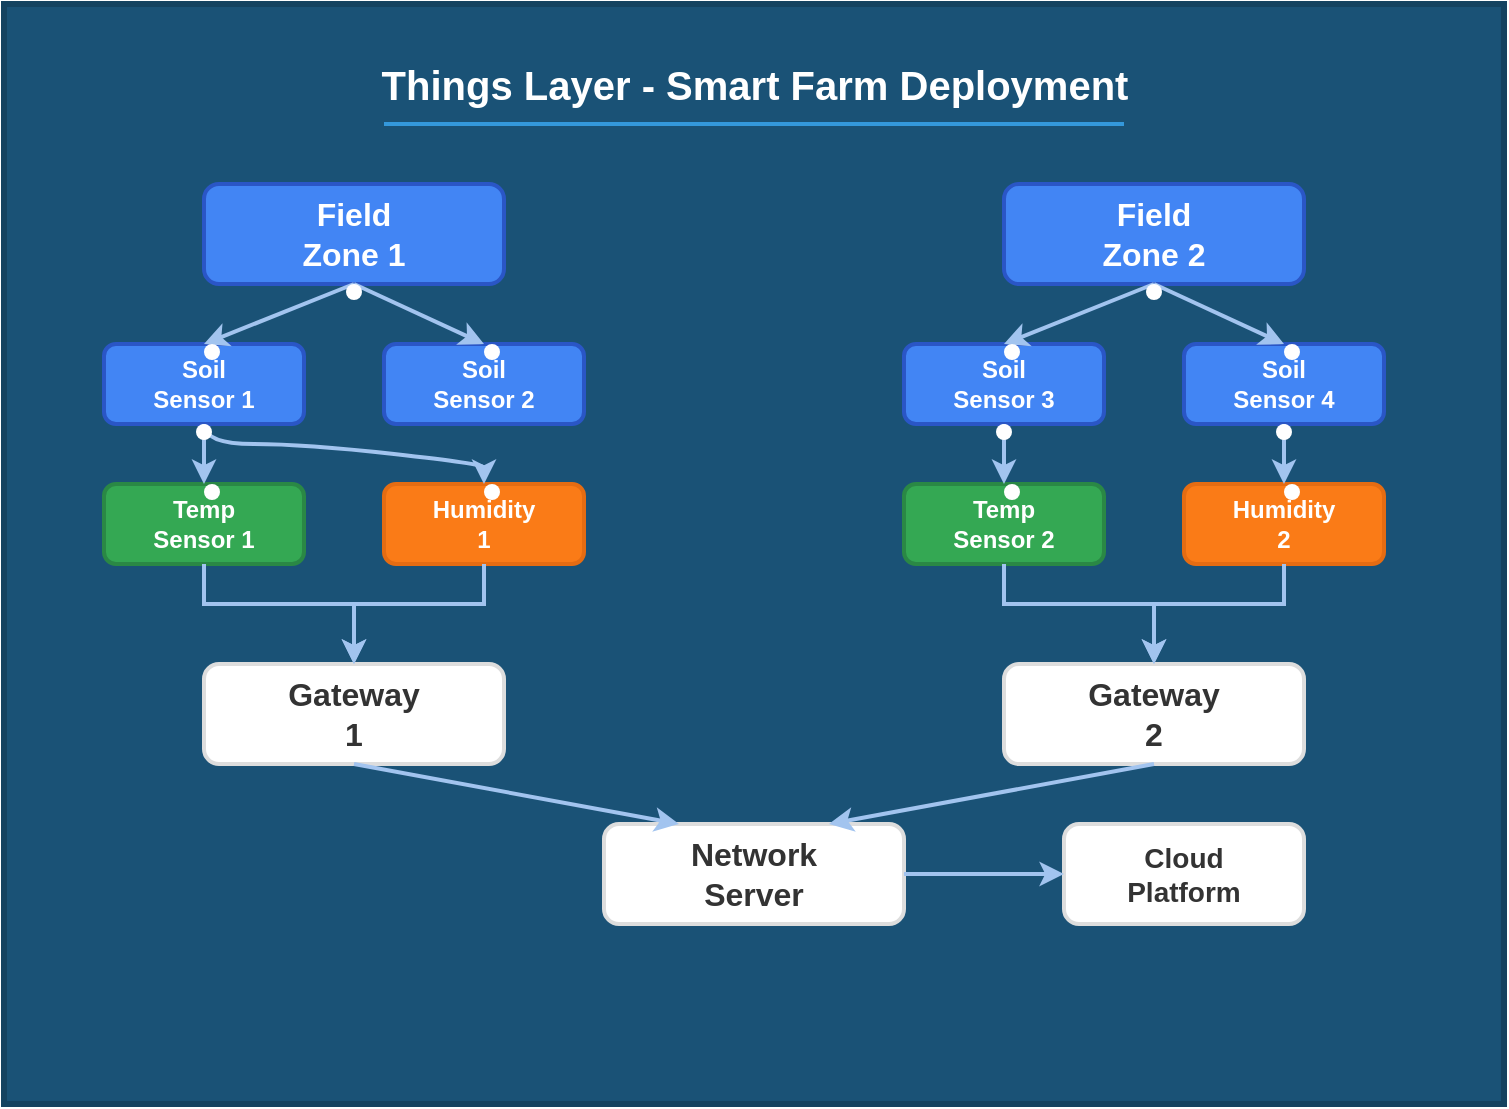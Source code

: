<mxfile version="@DRAWIO-VERSION@">
  <diagram id="things-layer" name="Things Layer">
    <mxGraphModel dx="1422" dy="794" grid="1" gridSize="10" guides="1" tooltips="1" connect="1" arrows="1" fold="1" page="1" pageScale="1" pageWidth="850" pageHeight="1100" math="0" shadow="0">
      <root>
        <mxCell id="0" />
        <mxCell id="1" parent="0" />
        <mxCell id="2" value="" style="rounded=0;whiteSpace=wrap;html=1;fillColor=#1a5276;strokeColor=#154360;strokeWidth=3;" vertex="1" parent="1">
          <mxGeometry x="50" y="50" width="750" height="550" as="geometry" />
        </mxCell>
        <mxCell id="3" value="&lt;font style=&quot;font-size: 20px;&quot; color=&quot;#ffffff&quot;&gt;&lt;b&gt;Things Layer - Smart Farm Deployment&lt;/b&gt;&lt;/font&gt;" style="text;html=1;align=center;verticalAlign=middle;resizable=0;points=[];autosize=1;strokeColor=none;fillColor=none;" vertex="1" parent="1">
          <mxGeometry x="240" y="70" width="370" height="40" as="geometry" />
        </mxCell>
        <mxCell id="4" value="" style="endArrow=none;html=1;rounded=0;strokeWidth=2;fontColor=#ffffff;strokeColor=#3498db;" edge="1" parent="1">
          <mxGeometry width="50" height="50" relative="1" as="geometry">
            <mxPoint x="240" y="110" as="sourcePoint" />
            <mxPoint x="610" y="110" as="targetPoint" />
          </mxGeometry>
        </mxCell>
        <mxCell id="5" value="" style="rounded=1;whiteSpace=wrap;html=1;fillColor=#4285f4;strokeColor=#2a56c6;strokeWidth=2;" vertex="1" parent="1">
          <mxGeometry x="150" y="140" width="150" height="50" as="geometry" />
        </mxCell>
        <mxCell id="6" value="&lt;font style=&quot;font-size: 16px;&quot; color=&quot;#ffffff&quot;&gt;&lt;b&gt;Field Zone 1&lt;/b&gt;&lt;/font&gt;" style="text;html=1;strokeColor=none;fillColor=none;align=center;verticalAlign=middle;whiteSpace=wrap;rounded=0;" vertex="1" parent="1">
          <mxGeometry x="195" y="150" width="60" height="30" as="geometry" />
        </mxCell>
        <mxCell id="7" value="" style="rounded=1;whiteSpace=wrap;html=1;fillColor=#4285f4;strokeColor=#2a56c6;strokeWidth=2;" vertex="1" parent="1">
          <mxGeometry x="100" y="220" width="100" height="40" as="geometry" />
        </mxCell>
        <mxCell id="8" value="&lt;font color=&quot;#ffffff&quot;&gt;&lt;b&gt;Soil Sensor 1&lt;/b&gt;&lt;/font&gt;" style="text;html=1;strokeColor=none;fillColor=none;align=center;verticalAlign=middle;whiteSpace=wrap;rounded=0;" vertex="1" parent="1">
          <mxGeometry x="120" y="225" width="60" height="30" as="geometry" />
        </mxCell>
        <mxCell id="9" value="" style="rounded=1;whiteSpace=wrap;html=1;fillColor=#4285f4;strokeColor=#2a56c6;strokeWidth=2;" vertex="1" parent="1">
          <mxGeometry x="240" y="220" width="100" height="40" as="geometry" />
        </mxCell>
        <mxCell id="10" value="&lt;font color=&quot;#ffffff&quot;&gt;&lt;b&gt;Soil Sensor 2&lt;/b&gt;&lt;/font&gt;" style="text;html=1;strokeColor=none;fillColor=none;align=center;verticalAlign=middle;whiteSpace=wrap;rounded=0;" vertex="1" parent="1">
          <mxGeometry x="260" y="225" width="60" height="30" as="geometry" />
        </mxCell>
        <mxCell id="11" value="" style="endArrow=classic;html=1;rounded=0;strokeWidth=2;fontColor=#a2c4ef;strokeColor=#a2c4ef;exitX=0.5;exitY=1;exitDx=0;exitDy=0;entryX=0.5;entryY=0;entryDx=0;entryDy=0;" edge="1" parent="1" source="5" target="7">
          <mxGeometry width="50" height="50" relative="1" as="geometry">
            <mxPoint x="400" y="380" as="sourcePoint" />
            <mxPoint x="450" y="330" as="targetPoint" />
          </mxGeometry>
        </mxCell>
        <mxCell id="12" value="" style="endArrow=classic;html=1;rounded=0;strokeWidth=2;fontColor=#a2c4ef;strokeColor=#a2c4ef;exitX=0.5;exitY=1;exitDx=0;exitDy=0;entryX=0.5;entryY=0;entryDx=0;entryDy=0;" edge="1" parent="1" source="5" target="9">
          <mxGeometry width="50" height="50" relative="1" as="geometry">
            <mxPoint x="225" y="200" as="sourcePoint" />
            <mxPoint x="160" y="230" as="targetPoint" />
          </mxGeometry>
        </mxCell>
        <mxCell id="13" value="" style="ellipse;whiteSpace=wrap;html=1;aspect=fixed;fillColor=#ffffff;strokeColor=none;" vertex="1" parent="1">
          <mxGeometry x="221" y="190" width="8" height="8" as="geometry" />
        </mxCell>
        <mxCell id="14" value="" style="ellipse;whiteSpace=wrap;html=1;aspect=fixed;fillColor=#ffffff;strokeColor=none;" vertex="1" parent="1">
          <mxGeometry x="150" y="220" width="8" height="8" as="geometry" />
        </mxCell>
        <mxCell id="15" value="" style="ellipse;whiteSpace=wrap;html=1;aspect=fixed;fillColor=#ffffff;strokeColor=none;" vertex="1" parent="1">
          <mxGeometry x="290" y="220" width="8" height="8" as="geometry" />
        </mxCell>
        <mxCell id="16" value="" style="rounded=1;whiteSpace=wrap;html=1;fillColor=#4285f4;strokeColor=#2a56c6;strokeWidth=2;" vertex="1" parent="1">
          <mxGeometry x="550" y="140" width="150" height="50" as="geometry" />
        </mxCell>
        <mxCell id="17" value="&lt;font style=&quot;font-size: 16px;&quot; color=&quot;#ffffff&quot;&gt;&lt;b&gt;Field Zone 2&lt;/b&gt;&lt;/font&gt;" style="text;html=1;strokeColor=none;fillColor=none;align=center;verticalAlign=middle;whiteSpace=wrap;rounded=0;" vertex="1" parent="1">
          <mxGeometry x="595" y="150" width="60" height="30" as="geometry" />
        </mxCell>
        <mxCell id="18" value="" style="rounded=1;whiteSpace=wrap;html=1;fillColor=#4285f4;strokeColor=#2a56c6;strokeWidth=2;" vertex="1" parent="1">
          <mxGeometry x="500" y="220" width="100" height="40" as="geometry" />
        </mxCell>
        <mxCell id="19" value="&lt;font color=&quot;#ffffff&quot;&gt;&lt;b&gt;Soil Sensor 3&lt;/b&gt;&lt;/font&gt;" style="text;html=1;strokeColor=none;fillColor=none;align=center;verticalAlign=middle;whiteSpace=wrap;rounded=0;" vertex="1" parent="1">
          <mxGeometry x="520" y="225" width="60" height="30" as="geometry" />
        </mxCell>
        <mxCell id="20" value="" style="rounded=1;whiteSpace=wrap;html=1;fillColor=#4285f4;strokeColor=#2a56c6;strokeWidth=2;" vertex="1" parent="1">
          <mxGeometry x="640" y="220" width="100" height="40" as="geometry" />
        </mxCell>
        <mxCell id="21" value="&lt;font color=&quot;#ffffff&quot;&gt;&lt;b&gt;Soil Sensor 4&lt;/b&gt;&lt;/font&gt;" style="text;html=1;strokeColor=none;fillColor=none;align=center;verticalAlign=middle;whiteSpace=wrap;rounded=0;" vertex="1" parent="1">
          <mxGeometry x="660" y="225" width="60" height="30" as="geometry" />
        </mxCell>
        <mxCell id="22" value="" style="endArrow=classic;html=1;rounded=0;strokeWidth=2;fontColor=#a2c4ef;strokeColor=#a2c4ef;exitX=0.5;exitY=1;exitDx=0;exitDy=0;entryX=0.5;entryY=0;entryDx=0;entryDy=0;" edge="1" parent="1" source="16" target="18">
          <mxGeometry width="50" height="50" relative="1" as="geometry">
            <mxPoint x="225" y="200" as="sourcePoint" />
            <mxPoint x="160" y="230" as="targetPoint" />
          </mxGeometry>
        </mxCell>
        <mxCell id="23" value="" style="endArrow=classic;html=1;rounded=0;strokeWidth=2;fontColor=#a2c4ef;strokeColor=#a2c4ef;exitX=0.5;exitY=1;exitDx=0;exitDy=0;entryX=0.5;entryY=0;entryDx=0;entryDy=0;" edge="1" parent="1" source="16" target="20">
          <mxGeometry width="50" height="50" relative="1" as="geometry">
            <mxPoint x="635" y="200" as="sourcePoint" />
            <mxPoint x="560" y="230" as="targetPoint" />
          </mxGeometry>
        </mxCell>
        <mxCell id="24" value="" style="ellipse;whiteSpace=wrap;html=1;aspect=fixed;fillColor=#ffffff;strokeColor=none;" vertex="1" parent="1">
          <mxGeometry x="621" y="190" width="8" height="8" as="geometry" />
        </mxCell>
        <mxCell id="25" value="" style="ellipse;whiteSpace=wrap;html=1;aspect=fixed;fillColor=#ffffff;strokeColor=none;" vertex="1" parent="1">
          <mxGeometry x="550" y="220" width="8" height="8" as="geometry" />
        </mxCell>
        <mxCell id="26" value="" style="ellipse;whiteSpace=wrap;html=1;aspect=fixed;fillColor=#ffffff;strokeColor=none;" vertex="1" parent="1">
          <mxGeometry x="690" y="220" width="8" height="8" as="geometry" />
        </mxCell>
        <mxCell id="27" value="" style="rounded=1;whiteSpace=wrap;html=1;fillColor=#34a853;strokeColor=#2a8845;strokeWidth=2;" vertex="1" parent="1">
          <mxGeometry x="100" y="290" width="100" height="40" as="geometry" />
        </mxCell>
        <mxCell id="28" value="&lt;font color=&quot;#ffffff&quot;&gt;&lt;b&gt;Temp Sensor 1&lt;/b&gt;&lt;/font&gt;" style="text;html=1;strokeColor=none;fillColor=none;align=center;verticalAlign=middle;whiteSpace=wrap;rounded=0;" vertex="1" parent="1">
          <mxGeometry x="120" y="295" width="60" height="30" as="geometry" />
        </mxCell>
        <mxCell id="29" value="" style="rounded=1;whiteSpace=wrap;html=1;fillColor=#fa7b17;strokeColor=#e56c12;strokeWidth=2;" vertex="1" parent="1">
          <mxGeometry x="240" y="290" width="100" height="40" as="geometry" />
        </mxCell>
        <mxCell id="30" value="&lt;font color=&quot;#ffffff&quot;&gt;&lt;b&gt;Humidity 1&lt;/b&gt;&lt;/font&gt;" style="text;html=1;strokeColor=none;fillColor=none;align=center;verticalAlign=middle;whiteSpace=wrap;rounded=0;" vertex="1" parent="1">
          <mxGeometry x="260" y="295" width="60" height="30" as="geometry" />
        </mxCell>
        <mxCell id="31" value="" style="rounded=1;whiteSpace=wrap;html=1;fillColor=#34a853;strokeColor=#2a8845;strokeWidth=2;" vertex="1" parent="1">
          <mxGeometry x="500" y="290" width="100" height="40" as="geometry" />
        </mxCell>
        <mxCell id="32" value="&lt;font color=&quot;#ffffff&quot;&gt;&lt;b&gt;Temp Sensor 2&lt;/b&gt;&lt;/font&gt;" style="text;html=1;strokeColor=none;fillColor=none;align=center;verticalAlign=middle;whiteSpace=wrap;rounded=0;" vertex="1" parent="1">
          <mxGeometry x="520" y="295" width="60" height="30" as="geometry" />
        </mxCell>
        <mxCell id="33" value="" style="rounded=1;whiteSpace=wrap;html=1;fillColor=#fa7b17;strokeColor=#e56c12;strokeWidth=2;" vertex="1" parent="1">
          <mxGeometry x="640" y="290" width="100" height="40" as="geometry" />
        </mxCell>
        <mxCell id="34" value="&lt;font color=&quot;#ffffff&quot;&gt;&lt;b&gt;Humidity 2&lt;/b&gt;&lt;/font&gt;" style="text;html=1;strokeColor=none;fillColor=none;align=center;verticalAlign=middle;whiteSpace=wrap;rounded=0;" vertex="1" parent="1">
          <mxGeometry x="660" y="295" width="60" height="30" as="geometry" />
        </mxCell>
        <mxCell id="35" value="" style="curved=1;endArrow=classic;html=1;rounded=0;strokeWidth=2;fontColor=#a2c4ef;strokeColor=#a2c4ef;exitX=0.5;exitY=1;exitDx=0;exitDy=0;entryX=0.5;entryY=0;entryDx=0;entryDy=0;" edge="1" parent="1" source="7" target="27">
          <mxGeometry width="50" height="50" relative="1" as="geometry">
            <mxPoint x="150" y="270" as="sourcePoint" />
            <mxPoint x="150" y="300" as="targetPoint" />
            <Array as="points">
              <mxPoint x="150" y="270" />
              <mxPoint x="150" y="280" />
            </Array>
          </mxGeometry>
        </mxCell>
        <mxCell id="36" value="" style="curved=1;endArrow=classic;html=1;rounded=0;strokeWidth=2;fontColor=#a2c4ef;strokeColor=#a2c4ef;exitX=0.5;exitY=1;exitDx=0;exitDy=0;entryX=0.5;entryY=0;entryDx=0;entryDy=0;" edge="1" parent="1" source="7" target="29">
          <mxGeometry width="50" height="50" relative="1" as="geometry">
            <mxPoint x="160" y="270" as="sourcePoint" />
            <mxPoint x="160" y="300" as="targetPoint" />
            <Array as="points">
              <mxPoint x="150" y="270" />
              <mxPoint x="200" y="270" />
              <mxPoint x="290" y="280" />
            </Array>
          </mxGeometry>
        </mxCell>
        <mxCell id="37" value="" style="curved=1;endArrow=classic;html=1;rounded=0;strokeWidth=2;fontColor=#a2c4ef;strokeColor=#a2c4ef;exitX=0.5;exitY=1;exitDx=0;exitDy=0;entryX=0.5;entryY=0;entryDx=0;entryDy=0;" edge="1" parent="1" source="18" target="31">
          <mxGeometry width="50" height="50" relative="1" as="geometry">
            <mxPoint x="160" y="270" as="sourcePoint" />
            <mxPoint x="160" y="300" as="targetPoint" />
            <Array as="points">
              <mxPoint x="550" y="270" />
              <mxPoint x="550" y="280" />
            </Array>
          </mxGeometry>
        </mxCell>
        <mxCell id="38" value="" style="curved=1;endArrow=classic;html=1;rounded=0;strokeWidth=2;fontColor=#a2c4ef;strokeColor=#a2c4ef;exitX=0.5;exitY=1;exitDx=0;exitDy=0;entryX=0.5;entryY=0;entryDx=0;entryDy=0;" edge="1" parent="1" source="20" target="33">
          <mxGeometry width="50" height="50" relative="1" as="geometry">
            <mxPoint x="560" y="270" as="sourcePoint" />
            <mxPoint x="560" y="300" as="targetPoint" />
            <Array as="points">
              <mxPoint x="690" y="270" />
              <mxPoint x="690" y="280" />
            </Array>
          </mxGeometry>
        </mxCell>
        <mxCell id="39" value="" style="ellipse;whiteSpace=wrap;html=1;aspect=fixed;fillColor=#ffffff;strokeColor=none;" vertex="1" parent="1">
          <mxGeometry x="146" y="260" width="8" height="8" as="geometry" />
        </mxCell>
        <mxCell id="40" value="" style="ellipse;whiteSpace=wrap;html=1;aspect=fixed;fillColor=#ffffff;strokeColor=none;" vertex="1" parent="1">
          <mxGeometry x="150" y="290" width="8" height="8" as="geometry" />
        </mxCell>
        <mxCell id="41" value="" style="ellipse;whiteSpace=wrap;html=1;aspect=fixed;fillColor=#ffffff;strokeColor=none;" vertex="1" parent="1">
          <mxGeometry x="290" y="290" width="8" height="8" as="geometry" />
        </mxCell>
        <mxCell id="42" value="" style="ellipse;whiteSpace=wrap;html=1;aspect=fixed;fillColor=#ffffff;strokeColor=none;" vertex="1" parent="1">
          <mxGeometry x="546" y="260" width="8" height="8" as="geometry" />
        </mxCell>
        <mxCell id="43" value="" style="ellipse;whiteSpace=wrap;html=1;aspect=fixed;fillColor=#ffffff;strokeColor=none;" vertex="1" parent="1">
          <mxGeometry x="550" y="290" width="8" height="8" as="geometry" />
        </mxCell>
        <mxCell id="44" value="" style="ellipse;whiteSpace=wrap;html=1;aspect=fixed;fillColor=#ffffff;strokeColor=none;" vertex="1" parent="1">
          <mxGeometry x="686" y="260" width="8" height="8" as="geometry" />
        </mxCell>
        <mxCell id="45" value="" style="ellipse;whiteSpace=wrap;html=1;aspect=fixed;fillColor=#ffffff;strokeColor=none;" vertex="1" parent="1">
          <mxGeometry x="690" y="290" width="8" height="8" as="geometry" />
        </mxCell>
        <mxCell id="46" value="" style="rounded=1;whiteSpace=wrap;html=1;fillColor=#ffffff;strokeColor=#dddddd;strokeWidth=2;" vertex="1" parent="1">
          <mxGeometry x="150" y="380" width="150" height="50" as="geometry" />
        </mxCell>
        <mxCell id="47" value="&lt;font style=&quot;font-size: 16px;&quot; color=&quot;#333333&quot;&gt;&lt;b&gt;Gateway 1&lt;/b&gt;&lt;/font&gt;" style="text;html=1;strokeColor=none;fillColor=none;align=center;verticalAlign=middle;whiteSpace=wrap;rounded=0;" vertex="1" parent="1">
          <mxGeometry x="195" y="390" width="60" height="30" as="geometry" />
        </mxCell>
        <mxCell id="48" value="" style="rounded=1;whiteSpace=wrap;html=1;fillColor=#ffffff;strokeColor=#dddddd;strokeWidth=2;" vertex="1" parent="1">
          <mxGeometry x="550" y="380" width="150" height="50" as="geometry" />
        </mxCell>
        <mxCell id="49" value="&lt;font style=&quot;font-size: 16px;&quot; color=&quot;#333333&quot;&gt;&lt;b&gt;Gateway 2&lt;/b&gt;&lt;/font&gt;" style="text;html=1;strokeColor=none;fillColor=none;align=center;verticalAlign=middle;whiteSpace=wrap;rounded=0;" vertex="1" parent="1">
          <mxGeometry x="595" y="390" width="60" height="30" as="geometry" />
        </mxCell>
        <mxCell id="50" value="" style="endArrow=classic;html=1;rounded=0;strokeWidth=2;fontColor=#a2c4ef;strokeColor=#a2c4ef;entryX=0.5;entryY=0;entryDx=0;entryDy=0;" edge="1" parent="1" target="46">
          <mxGeometry width="50" height="50" relative="1" as="geometry">
            <mxPoint x="150" y="330" as="sourcePoint" />
            <mxPoint x="260" y="370" as="targetPoint" />
            <Array as="points">
              <mxPoint x="150" y="350" />
              <mxPoint x="225" y="350" />
            </Array>
          </mxGeometry>
        </mxCell>
        <mxCell id="51" value="" style="endArrow=classic;html=1;rounded=0;strokeWidth=2;fontColor=#a2c4ef;strokeColor=#a2c4ef;entryX=0.5;entryY=0;entryDx=0;entryDy=0;exitX=0.5;exitY=1;exitDx=0;exitDy=0;" edge="1" parent="1" source="29" target="46">
          <mxGeometry width="50" height="50" relative="1" as="geometry">
            <mxPoint x="160" y="340" as="sourcePoint" />
            <mxPoint x="235" y="390" as="targetPoint" />
            <Array as="points">
              <mxPoint x="290" y="350" />
              <mxPoint x="225" y="350" />
            </Array>
          </mxGeometry>
        </mxCell>
        <mxCell id="52" value="" style="endArrow=classic;html=1;rounded=0;strokeWidth=2;fontColor=#a2c4ef;strokeColor=#a2c4ef;entryX=0.5;entryY=0;entryDx=0;entryDy=0;exitX=0.5;exitY=1;exitDx=0;exitDy=0;" edge="1" parent="1" source="31" target="48">
          <mxGeometry width="50" height="50" relative="1" as="geometry">
            <mxPoint x="300" y="340" as="sourcePoint" />
            <mxPoint x="235" y="390" as="targetPoint" />
            <Array as="points">
              <mxPoint x="550" y="350" />
              <mxPoint x="625" y="350" />
            </Array>
          </mxGeometry>
        </mxCell>
        <mxCell id="53" value="" style="endArrow=classic;html=1;rounded=0;strokeWidth=2;fontColor=#a2c4ef;strokeColor=#a2c4ef;entryX=0.5;entryY=0;entryDx=0;entryDy=0;exitX=0.5;exitY=1;exitDx=0;exitDy=0;" edge="1" parent="1" source="33" target="48">
          <mxGeometry width="50" height="50" relative="1" as="geometry">
            <mxPoint x="560" y="340" as="sourcePoint" />
            <mxPoint x="635" y="390" as="targetPoint" />
            <Array as="points">
              <mxPoint x="690" y="350" />
              <mxPoint x="625" y="350" />
            </Array>
          </mxGeometry>
        </mxCell>
        <mxCell id="54" value="" style="rounded=1;whiteSpace=wrap;html=1;fillColor=#ffffff;strokeColor=#dddddd;strokeWidth=2;" vertex="1" parent="1">
          <mxGeometry x="350" y="460" width="150" height="50" as="geometry" />
        </mxCell>
        <mxCell id="55" value="&lt;font style=&quot;font-size: 16px;&quot; color=&quot;#333333&quot;&gt;&lt;b&gt;Network Server&lt;/b&gt;&lt;/font&gt;" style="text;html=1;strokeColor=none;fillColor=none;align=center;verticalAlign=middle;whiteSpace=wrap;rounded=0;" vertex="1" parent="1">
          <mxGeometry x="395" y="470" width="60" height="30" as="geometry" />
        </mxCell>
        <mxCell id="56" value="" style="endArrow=classic;html=1;rounded=0;strokeWidth=2;fontColor=#a2c4ef;strokeColor=#a2c4ef;exitX=0.5;exitY=1;exitDx=0;exitDy=0;entryX=0.25;entryY=0;entryDx=0;entryDy=0;" edge="1" parent="1" source="46" target="54">
          <mxGeometry width="50" height="50" relative="1" as="geometry">
            <mxPoint x="400" y="410" as="sourcePoint" />
            <mxPoint x="450" y="360" as="targetPoint" />
          </mxGeometry>
        </mxCell>
        <mxCell id="57" value="" style="endArrow=classic;html=1;rounded=0;strokeWidth=2;fontColor=#a2c4ef;strokeColor=#a2c4ef;exitX=0.5;exitY=1;exitDx=0;exitDy=0;entryX=0.75;entryY=0;entryDx=0;entryDy=0;" edge="1" parent="1" source="48" target="54">
          <mxGeometry width="50" height="50" relative="1" as="geometry">
            <mxPoint x="235" y="440" as="sourcePoint" />
            <mxPoint x="397.5" y="470" as="targetPoint" />
          </mxGeometry>
        </mxCell>
        <mxCell id="58" value="" style="rounded=1;whiteSpace=wrap;html=1;fillColor=#ffffff;strokeColor=#dddddd;strokeWidth=2;" vertex="1" parent="1">
          <mxGeometry x="580" y="460" width="120" height="50" as="geometry" />
        </mxCell>
        <mxCell id="59" value="&lt;font style=&quot;font-size: 14px;&quot; color=&quot;#333333&quot;&gt;&lt;b&gt;Cloud Platform&lt;/b&gt;&lt;/font&gt;" style="text;html=1;strokeColor=none;fillColor=none;align=center;verticalAlign=middle;whiteSpace=wrap;rounded=0;" vertex="1" parent="1">
          <mxGeometry x="610" y="470" width="60" height="30" as="geometry" />
        </mxCell>
        <mxCell id="60" value="" style="endArrow=classic;html=1;rounded=0;strokeWidth=2;fontColor=#a2c4ef;strokeColor=#a2c4ef;exitX=1;exitY=0.5;exitDx=0;exitDy=0;entryX=0;entryY=0.5;entryDx=0;entryDy=0;" edge="1" parent="1" source="54" target="58">
          <mxGeometry width="50" height="50" relative="1" as="geometry">
            <mxPoint x="635" y="440" as="sourcePoint" />
            <mxPoint x="462.5" y="470" as="targetPoint" />
          </mxGeometry>
        </mxCell>
      </root>
    </mxGraphModel>
  </diagram>
</mxfile>